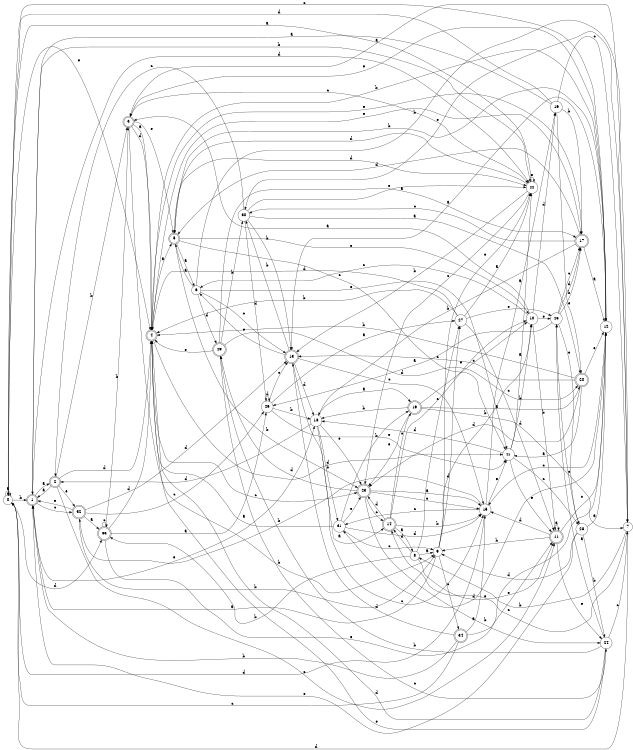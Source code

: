 digraph n28_1 {
__start0 [label="" shape="none"];

rankdir=LR;
size="8,5";

s0 [style="filled", color="black", fillcolor="white" shape="circle", label="0"];
s1 [style="rounded,filled", color="black", fillcolor="white" shape="doublecircle", label="1"];
s2 [style="rounded,filled", color="black", fillcolor="white" shape="doublecircle", label="2"];
s3 [style="rounded,filled", color="black", fillcolor="white" shape="doublecircle", label="3"];
s4 [style="rounded,filled", color="black", fillcolor="white" shape="doublecircle", label="4"];
s5 [style="rounded,filled", color="black", fillcolor="white" shape="doublecircle", label="5"];
s6 [style="filled", color="black", fillcolor="white" shape="circle", label="6"];
s7 [style="filled", color="black", fillcolor="white" shape="circle", label="7"];
s8 [style="filled", color="black", fillcolor="white" shape="circle", label="8"];
s9 [style="filled", color="black", fillcolor="white" shape="circle", label="9"];
s10 [style="filled", color="black", fillcolor="white" shape="circle", label="10"];
s11 [style="rounded,filled", color="black", fillcolor="white" shape="doublecircle", label="11"];
s12 [style="filled", color="black", fillcolor="white" shape="circle", label="12"];
s13 [style="rounded,filled", color="black", fillcolor="white" shape="doublecircle", label="13"];
s14 [style="rounded,filled", color="black", fillcolor="white" shape="doublecircle", label="14"];
s15 [style="filled", color="black", fillcolor="white" shape="circle", label="15"];
s16 [style="filled", color="black", fillcolor="white" shape="circle", label="16"];
s17 [style="rounded,filled", color="black", fillcolor="white" shape="doublecircle", label="17"];
s18 [style="filled", color="black", fillcolor="white" shape="circle", label="18"];
s19 [style="rounded,filled", color="black", fillcolor="white" shape="doublecircle", label="19"];
s20 [style="rounded,filled", color="black", fillcolor="white" shape="doublecircle", label="20"];
s21 [style="filled", color="black", fillcolor="white" shape="circle", label="21"];
s22 [style="filled", color="black", fillcolor="white" shape="circle", label="22"];
s23 [style="rounded,filled", color="black", fillcolor="white" shape="doublecircle", label="23"];
s24 [style="filled", color="black", fillcolor="white" shape="circle", label="24"];
s25 [style="filled", color="black", fillcolor="white" shape="circle", label="25"];
s26 [style="filled", color="black", fillcolor="white" shape="circle", label="26"];
s27 [style="filled", color="black", fillcolor="white" shape="circle", label="27"];
s28 [style="filled", color="black", fillcolor="white" shape="circle", label="28"];
s29 [style="rounded,filled", color="black", fillcolor="white" shape="doublecircle", label="29"];
s30 [style="filled", color="black", fillcolor="white" shape="circle", label="30"];
s31 [style="filled", color="black", fillcolor="white" shape="circle", label="31"];
s32 [style="rounded,filled", color="black", fillcolor="white" shape="doublecircle", label="32"];
s33 [style="rounded,filled", color="black", fillcolor="white" shape="doublecircle", label="33"];
s34 [style="rounded,filled", color="black", fillcolor="white" shape="doublecircle", label="34"];
s0 -> s0 [label="a"];
s0 -> s1 [label="b"];
s0 -> s12 [label="c"];
s0 -> s33 [label="d"];
s0 -> s4 [label="e"];
s1 -> s2 [label="a"];
s1 -> s22 [label="b"];
s1 -> s32 [label="c"];
s1 -> s22 [label="d"];
s1 -> s18 [label="e"];
s2 -> s1 [label="a"];
s2 -> s3 [label="b"];
s2 -> s11 [label="c"];
s2 -> s4 [label="d"];
s2 -> s32 [label="e"];
s3 -> s4 [label="a"];
s3 -> s9 [label="b"];
s3 -> s22 [label="c"];
s3 -> s4 [label="d"];
s3 -> s5 [label="e"];
s4 -> s5 [label="a"];
s4 -> s12 [label="b"];
s4 -> s23 [label="c"];
s4 -> s21 [label="d"];
s4 -> s17 [label="e"];
s5 -> s6 [label="a"];
s5 -> s23 [label="b"];
s5 -> s21 [label="c"];
s5 -> s22 [label="d"];
s5 -> s10 [label="e"];
s6 -> s5 [label="a"];
s6 -> s7 [label="b"];
s6 -> s13 [label="c"];
s6 -> s29 [label="d"];
s6 -> s21 [label="e"];
s7 -> s3 [label="a"];
s7 -> s8 [label="b"];
s7 -> s14 [label="c"];
s7 -> s0 [label="d"];
s7 -> s30 [label="e"];
s8 -> s9 [label="a"];
s8 -> s33 [label="b"];
s8 -> s27 [label="c"];
s8 -> s14 [label="d"];
s8 -> s11 [label="e"];
s9 -> s1 [label="a"];
s9 -> s10 [label="b"];
s9 -> s34 [label="c"];
s9 -> s27 [label="d"];
s9 -> s22 [label="e"];
s10 -> s3 [label="a"];
s10 -> s11 [label="b"];
s10 -> s6 [label="c"];
s10 -> s16 [label="d"];
s10 -> s25 [label="e"];
s11 -> s11 [label="a"];
s11 -> s9 [label="b"];
s11 -> s12 [label="c"];
s11 -> s15 [label="d"];
s11 -> s24 [label="e"];
s12 -> s13 [label="a"];
s12 -> s5 [label="b"];
s12 -> s15 [label="c"];
s12 -> s31 [label="d"];
s12 -> s3 [label="e"];
s13 -> s14 [label="a"];
s13 -> s30 [label="b"];
s13 -> s15 [label="c"];
s13 -> s18 [label="d"];
s13 -> s6 [label="e"];
s14 -> s8 [label="a"];
s14 -> s15 [label="b"];
s14 -> s19 [label="c"];
s14 -> s23 [label="d"];
s14 -> s10 [label="e"];
s15 -> s16 [label="a"];
s15 -> s32 [label="b"];
s15 -> s31 [label="c"];
s15 -> s0 [label="d"];
s15 -> s21 [label="e"];
s16 -> s1 [label="a"];
s16 -> s17 [label="b"];
s16 -> s7 [label="c"];
s16 -> s0 [label="d"];
s16 -> s20 [label="e"];
s17 -> s12 [label="a"];
s17 -> s18 [label="b"];
s17 -> s30 [label="c"];
s17 -> s5 [label="d"];
s17 -> s4 [label="e"];
s18 -> s19 [label="a"];
s18 -> s31 [label="b"];
s18 -> s15 [label="c"];
s18 -> s2 [label="d"];
s18 -> s23 [label="e"];
s19 -> s20 [label="a"];
s19 -> s18 [label="b"];
s19 -> s10 [label="c"];
s19 -> s7 [label="d"];
s19 -> s23 [label="e"];
s20 -> s21 [label="a"];
s20 -> s4 [label="b"];
s20 -> s13 [label="c"];
s20 -> s23 [label="d"];
s20 -> s12 [label="e"];
s21 -> s22 [label="a"];
s21 -> s10 [label="b"];
s21 -> s28 [label="c"];
s21 -> s18 [label="d"];
s21 -> s11 [label="e"];
s22 -> s0 [label="a"];
s22 -> s13 [label="b"];
s22 -> s23 [label="c"];
s22 -> s5 [label="d"];
s22 -> s22 [label="e"];
s23 -> s15 [label="a"];
s23 -> s24 [label="b"];
s23 -> s14 [label="c"];
s23 -> s29 [label="d"];
s23 -> s15 [label="e"];
s24 -> s25 [label="a"];
s24 -> s29 [label="b"];
s24 -> s7 [label="c"];
s24 -> s4 [label="d"];
s24 -> s4 [label="e"];
s25 -> s26 [label="a"];
s25 -> s17 [label="b"];
s25 -> s17 [label="c"];
s25 -> s17 [label="d"];
s25 -> s28 [label="e"];
s26 -> s27 [label="a"];
s26 -> s18 [label="b"];
s26 -> s13 [label="c"];
s26 -> s26 [label="d"];
s26 -> s21 [label="e"];
s27 -> s22 [label="a"];
s27 -> s4 [label="b"];
s27 -> s11 [label="c"];
s27 -> s4 [label="d"];
s27 -> s25 [label="e"];
s28 -> s12 [label="a"];
s28 -> s24 [label="b"];
s28 -> s25 [label="c"];
s28 -> s9 [label="d"];
s28 -> s1 [label="e"];
s29 -> s17 [label="a"];
s29 -> s30 [label="b"];
s29 -> s24 [label="c"];
s29 -> s20 [label="d"];
s29 -> s4 [label="e"];
s30 -> s20 [label="a"];
s30 -> s13 [label="b"];
s30 -> s2 [label="c"];
s30 -> s26 [label="d"];
s30 -> s22 [label="e"];
s31 -> s4 [label="a"];
s31 -> s19 [label="b"];
s31 -> s9 [label="c"];
s31 -> s15 [label="d"];
s31 -> s23 [label="e"];
s32 -> s33 [label="a"];
s32 -> s9 [label="b"];
s32 -> s26 [label="c"];
s32 -> s13 [label="d"];
s32 -> s1 [label="e"];
s33 -> s26 [label="a"];
s33 -> s3 [label="b"];
s33 -> s33 [label="c"];
s33 -> s4 [label="d"];
s33 -> s12 [label="e"];
s34 -> s15 [label="a"];
s34 -> s1 [label="b"];
s34 -> s0 [label="c"];
s34 -> s13 [label="d"];
s34 -> s11 [label="e"];

}